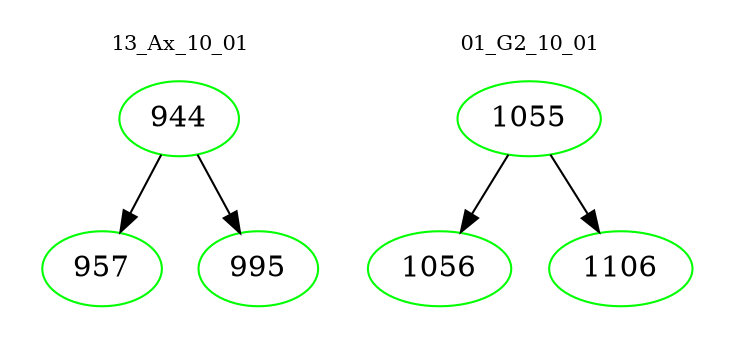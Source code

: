digraph{
subgraph cluster_0 {
color = white
label = "13_Ax_10_01";
fontsize=10;
T0_944 [label="944", color="green"]
T0_944 -> T0_957 [color="black"]
T0_957 [label="957", color="green"]
T0_944 -> T0_995 [color="black"]
T0_995 [label="995", color="green"]
}
subgraph cluster_1 {
color = white
label = "01_G2_10_01";
fontsize=10;
T1_1055 [label="1055", color="green"]
T1_1055 -> T1_1056 [color="black"]
T1_1056 [label="1056", color="green"]
T1_1055 -> T1_1106 [color="black"]
T1_1106 [label="1106", color="green"]
}
}
